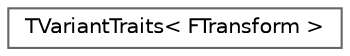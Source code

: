digraph "Graphical Class Hierarchy"
{
 // INTERACTIVE_SVG=YES
 // LATEX_PDF_SIZE
  bgcolor="transparent";
  edge [fontname=Helvetica,fontsize=10,labelfontname=Helvetica,labelfontsize=10];
  node [fontname=Helvetica,fontsize=10,shape=box,height=0.2,width=0.4];
  rankdir="LR";
  Node0 [id="Node000000",label="TVariantTraits\< FTransform \>",height=0.2,width=0.4,color="grey40", fillcolor="white", style="filled",URL="$dd/db5/structTVariantTraits_3_01FTransform_01_4.html",tooltip="Implements variant type traits for the built-in FTransform type."];
}
